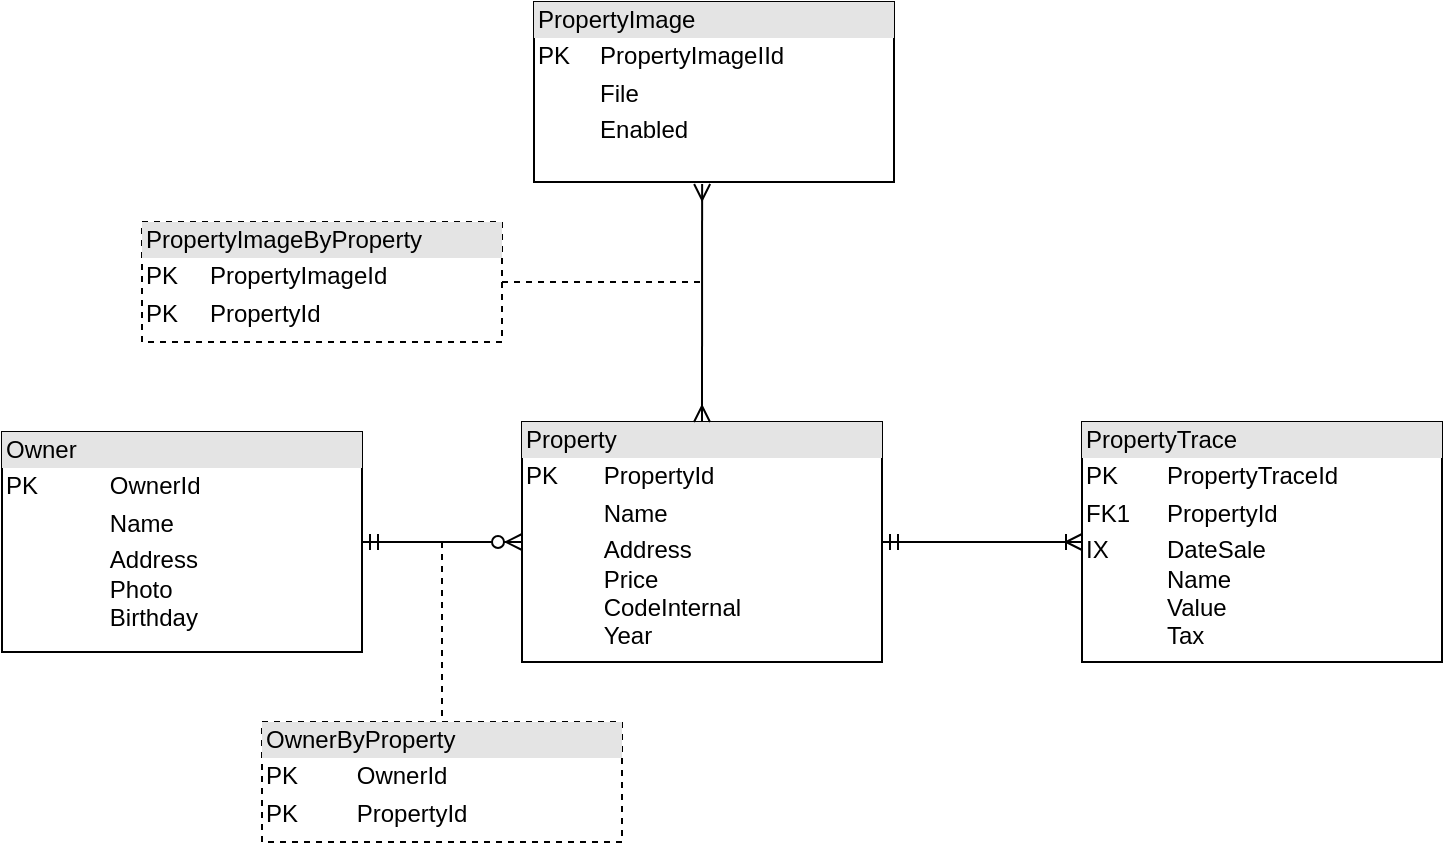 <mxfile version="21.7.5" type="device">
  <diagram name="Página-1" id="WucSg-mYz08qABxi1g1p">
    <mxGraphModel dx="874" dy="488" grid="0" gridSize="10" guides="1" tooltips="1" connect="1" arrows="1" fold="1" page="0" pageScale="1" pageWidth="827" pageHeight="1169" math="0" shadow="0">
      <root>
        <mxCell id="0" />
        <mxCell id="1" parent="0" />
        <mxCell id="VoizN7fQunPhlLtr43BS-1" value="&lt;div style=&quot;box-sizing:border-box;width:100%;background:#e4e4e4;padding:2px;&quot;&gt;PropertyImage&lt;br&gt;&lt;/div&gt;&lt;table style=&quot;width:100%;font-size:1em;&quot; cellpadding=&quot;2&quot; cellspacing=&quot;0&quot;&gt;&lt;tbody&gt;&lt;tr&gt;&lt;td&gt;PK&lt;/td&gt;&lt;td&gt;PropertyImageIId&lt;/td&gt;&lt;/tr&gt;&lt;tr&gt;&lt;td&gt;&lt;br&gt;&lt;/td&gt;&lt;td&gt;File&lt;/td&gt;&lt;/tr&gt;&lt;tr&gt;&lt;td&gt;&lt;/td&gt;&lt;td&gt;Enabled&lt;/td&gt;&lt;/tr&gt;&lt;/tbody&gt;&lt;/table&gt;" style="verticalAlign=top;align=left;overflow=fill;html=1;whiteSpace=wrap;" vertex="1" parent="1">
          <mxGeometry x="316" y="210" width="180" height="90" as="geometry" />
        </mxCell>
        <mxCell id="VoizN7fQunPhlLtr43BS-2" value="&lt;div style=&quot;box-sizing:border-box;width:100%;background:#e4e4e4;padding:2px;&quot;&gt;Property&lt;br&gt;&lt;/div&gt;&lt;table style=&quot;width:100%;font-size:1em;&quot; cellpadding=&quot;2&quot; cellspacing=&quot;0&quot;&gt;&lt;tbody&gt;&lt;tr&gt;&lt;td&gt;PK&lt;/td&gt;&lt;td&gt;PropertyId&lt;/td&gt;&lt;/tr&gt;&lt;tr&gt;&lt;td&gt;&lt;br&gt;&lt;/td&gt;&lt;td&gt;Name&lt;/td&gt;&lt;/tr&gt;&lt;tr&gt;&lt;td&gt;&lt;/td&gt;&lt;td&gt;Address&lt;br&gt;Price&lt;br&gt;CodeInternal&lt;br&gt;Year&lt;/td&gt;&lt;/tr&gt;&lt;/tbody&gt;&lt;/table&gt;" style="verticalAlign=top;align=left;overflow=fill;html=1;whiteSpace=wrap;" vertex="1" parent="1">
          <mxGeometry x="310" y="420" width="180" height="120" as="geometry" />
        </mxCell>
        <mxCell id="VoizN7fQunPhlLtr43BS-3" value="&lt;div style=&quot;box-sizing:border-box;width:100%;background:#e4e4e4;padding:2px;&quot;&gt;PropertyTrace&lt;br&gt;&lt;/div&gt;&lt;table style=&quot;width:100%;font-size:1em;&quot; cellpadding=&quot;2&quot; cellspacing=&quot;0&quot;&gt;&lt;tbody&gt;&lt;tr&gt;&lt;td&gt;PK&lt;/td&gt;&lt;td&gt;PropertyTraceId&lt;br&gt;&lt;/td&gt;&lt;/tr&gt;&lt;tr&gt;&lt;td&gt;FK1&lt;/td&gt;&lt;td&gt;PropertyId&lt;/td&gt;&lt;/tr&gt;&lt;tr&gt;&lt;td&gt;IX&lt;br&gt;&lt;br&gt;&lt;br&gt;&lt;br&gt;&lt;/td&gt;&lt;td&gt;DateSale&lt;br&gt;Name&lt;br&gt;Value&lt;br&gt;Tax&lt;br&gt;&lt;/td&gt;&lt;/tr&gt;&lt;/tbody&gt;&lt;/table&gt;" style="verticalAlign=top;align=left;overflow=fill;html=1;whiteSpace=wrap;" vertex="1" parent="1">
          <mxGeometry x="590" y="420" width="180" height="120" as="geometry" />
        </mxCell>
        <mxCell id="VoizN7fQunPhlLtr43BS-4" value="&lt;div style=&quot;box-sizing:border-box;width:100%;background:#e4e4e4;padding:2px;&quot;&gt;Owner&lt;br&gt;&lt;/div&gt;&lt;table style=&quot;width:100%;font-size:1em;&quot; cellpadding=&quot;2&quot; cellspacing=&quot;0&quot;&gt;&lt;tbody&gt;&lt;tr&gt;&lt;td&gt;PK&lt;/td&gt;&lt;td&gt;OwnerId&lt;/td&gt;&lt;/tr&gt;&lt;tr&gt;&lt;td&gt;&lt;br&gt;&lt;/td&gt;&lt;td&gt;Name&lt;/td&gt;&lt;/tr&gt;&lt;tr&gt;&lt;td&gt;&lt;/td&gt;&lt;td&gt;Address&lt;br&gt;Photo&lt;br&gt;Birthday&lt;/td&gt;&lt;/tr&gt;&lt;/tbody&gt;&lt;/table&gt;" style="verticalAlign=top;align=left;overflow=fill;html=1;whiteSpace=wrap;" vertex="1" parent="1">
          <mxGeometry x="50" y="425" width="180" height="110" as="geometry" />
        </mxCell>
        <mxCell id="VoizN7fQunPhlLtr43BS-6" value="" style="fontSize=12;html=1;endArrow=ERmany;startArrow=ERmany;rounded=0;entryX=0.467;entryY=1.011;entryDx=0;entryDy=0;entryPerimeter=0;exitX=0.5;exitY=0;exitDx=0;exitDy=0;" edge="1" parent="1" source="VoizN7fQunPhlLtr43BS-2" target="VoizN7fQunPhlLtr43BS-1">
          <mxGeometry width="100" height="100" relative="1" as="geometry">
            <mxPoint x="360" y="530" as="sourcePoint" />
            <mxPoint x="460" y="430" as="targetPoint" />
          </mxGeometry>
        </mxCell>
        <mxCell id="VoizN7fQunPhlLtr43BS-8" value="" style="edgeStyle=entityRelationEdgeStyle;fontSize=12;html=1;endArrow=ERoneToMany;startArrow=ERmandOne;rounded=0;entryX=0;entryY=0.5;entryDx=0;entryDy=0;exitX=1;exitY=0.5;exitDx=0;exitDy=0;" edge="1" parent="1" source="VoizN7fQunPhlLtr43BS-2" target="VoizN7fQunPhlLtr43BS-3">
          <mxGeometry width="100" height="100" relative="1" as="geometry">
            <mxPoint x="410" y="410" as="sourcePoint" />
            <mxPoint x="510" y="310" as="targetPoint" />
          </mxGeometry>
        </mxCell>
        <mxCell id="VoizN7fQunPhlLtr43BS-10" value="&lt;div style=&quot;box-sizing:border-box;width:100%;background:#e4e4e4;padding:2px;&quot;&gt;OwnerByProperty&lt;br&gt;&lt;/div&gt;&lt;table style=&quot;width:100%;font-size:1em;&quot; cellpadding=&quot;2&quot; cellspacing=&quot;0&quot;&gt;&lt;tbody&gt;&lt;tr&gt;&lt;td&gt;PK&lt;/td&gt;&lt;td&gt;OwnerId&lt;/td&gt;&lt;/tr&gt;&lt;tr&gt;&lt;td&gt;PK&lt;br&gt;&lt;/td&gt;&lt;td&gt;PropertyId&lt;br&gt;&lt;/td&gt;&lt;/tr&gt;&lt;tr&gt;&lt;td&gt;&lt;/td&gt;&lt;td&gt;&lt;br&gt;&lt;/td&gt;&lt;/tr&gt;&lt;/tbody&gt;&lt;/table&gt;" style="verticalAlign=top;align=left;overflow=fill;html=1;whiteSpace=wrap;dashed=1;" vertex="1" parent="1">
          <mxGeometry x="180" y="570" width="180" height="60" as="geometry" />
        </mxCell>
        <mxCell id="VoizN7fQunPhlLtr43BS-11" value="" style="edgeStyle=entityRelationEdgeStyle;fontSize=12;html=1;endArrow=ERzeroToMany;startArrow=ERmandOne;rounded=0;exitX=1;exitY=0.5;exitDx=0;exitDy=0;entryX=0;entryY=0.5;entryDx=0;entryDy=0;" edge="1" parent="1" source="VoizN7fQunPhlLtr43BS-4" target="VoizN7fQunPhlLtr43BS-2">
          <mxGeometry width="100" height="100" relative="1" as="geometry">
            <mxPoint x="410" y="610" as="sourcePoint" />
            <mxPoint x="510" y="510" as="targetPoint" />
          </mxGeometry>
        </mxCell>
        <mxCell id="VoizN7fQunPhlLtr43BS-12" value="&lt;div style=&quot;box-sizing:border-box;width:100%;background:#e4e4e4;padding:2px;&quot;&gt;PropertyImageByProperty&lt;br&gt;&lt;/div&gt;&lt;table style=&quot;width:100%;font-size:1em;&quot; cellpadding=&quot;2&quot; cellspacing=&quot;0&quot;&gt;&lt;tbody&gt;&lt;tr&gt;&lt;td&gt;PK&lt;/td&gt;&lt;td&gt;PropertyImageId&lt;/td&gt;&lt;/tr&gt;&lt;tr&gt;&lt;td&gt;PK&lt;br&gt;&lt;/td&gt;&lt;td&gt;PropertyId&lt;br&gt;&lt;/td&gt;&lt;/tr&gt;&lt;tr&gt;&lt;td&gt;&lt;/td&gt;&lt;td&gt;&lt;br&gt;&lt;/td&gt;&lt;/tr&gt;&lt;/tbody&gt;&lt;/table&gt;" style="verticalAlign=top;align=left;overflow=fill;html=1;whiteSpace=wrap;dashed=1;" vertex="1" parent="1">
          <mxGeometry x="120" y="320" width="180" height="60" as="geometry" />
        </mxCell>
        <mxCell id="VoizN7fQunPhlLtr43BS-13" value="" style="endArrow=none;html=1;rounded=0;exitX=1;exitY=0.5;exitDx=0;exitDy=0;dashed=1;" edge="1" parent="1" source="VoizN7fQunPhlLtr43BS-12">
          <mxGeometry relative="1" as="geometry">
            <mxPoint x="380" y="460" as="sourcePoint" />
            <mxPoint x="400" y="350" as="targetPoint" />
          </mxGeometry>
        </mxCell>
        <mxCell id="VoizN7fQunPhlLtr43BS-14" value="" style="endArrow=none;html=1;rounded=0;dashed=1;entryX=0.5;entryY=0;entryDx=0;entryDy=0;" edge="1" parent="1" target="VoizN7fQunPhlLtr43BS-10">
          <mxGeometry relative="1" as="geometry">
            <mxPoint x="270" y="480" as="sourcePoint" />
            <mxPoint x="410" y="360" as="targetPoint" />
          </mxGeometry>
        </mxCell>
      </root>
    </mxGraphModel>
  </diagram>
</mxfile>
